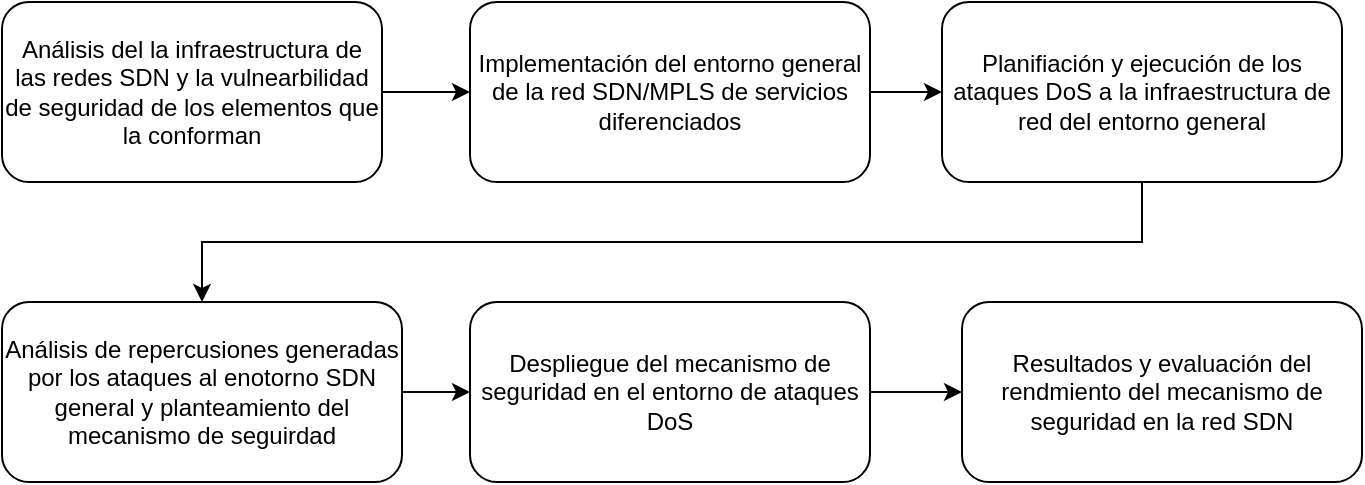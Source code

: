 <mxfile version="25.0.1">
  <diagram name="Página-1" id="FFMdGfwOoUpfTf8sLjiL">
    <mxGraphModel dx="875" dy="518" grid="1" gridSize="10" guides="1" tooltips="1" connect="1" arrows="1" fold="1" page="1" pageScale="1" pageWidth="827" pageHeight="1169" math="0" shadow="0">
      <root>
        <mxCell id="0" />
        <mxCell id="1" parent="0" />
        <mxCell id="oz5PeP0d_qX-T1ShCsJo-3" value="" style="edgeStyle=orthogonalEdgeStyle;rounded=0;orthogonalLoop=1;jettySize=auto;html=1;" edge="1" parent="1" source="oz5PeP0d_qX-T1ShCsJo-1" target="oz5PeP0d_qX-T1ShCsJo-2">
          <mxGeometry relative="1" as="geometry" />
        </mxCell>
        <mxCell id="oz5PeP0d_qX-T1ShCsJo-1" value="Análisis del la infraestructura de las redes SDN y la vulnearbilidad de seguridad de los elementos que la conforman" style="rounded=1;whiteSpace=wrap;html=1;" vertex="1" parent="1">
          <mxGeometry x="80" y="180" width="190" height="90" as="geometry" />
        </mxCell>
        <mxCell id="oz5PeP0d_qX-T1ShCsJo-5" value="" style="edgeStyle=orthogonalEdgeStyle;rounded=0;orthogonalLoop=1;jettySize=auto;html=1;" edge="1" parent="1" source="oz5PeP0d_qX-T1ShCsJo-2" target="oz5PeP0d_qX-T1ShCsJo-4">
          <mxGeometry relative="1" as="geometry" />
        </mxCell>
        <mxCell id="oz5PeP0d_qX-T1ShCsJo-2" value="Implementación del entorno general de la red SDN/MPLS de servicios diferenciados" style="rounded=1;whiteSpace=wrap;html=1;" vertex="1" parent="1">
          <mxGeometry x="314" y="180" width="200" height="90" as="geometry" />
        </mxCell>
        <mxCell id="oz5PeP0d_qX-T1ShCsJo-7" style="edgeStyle=orthogonalEdgeStyle;rounded=0;orthogonalLoop=1;jettySize=auto;html=1;entryX=0.5;entryY=0;entryDx=0;entryDy=0;" edge="1" parent="1" source="oz5PeP0d_qX-T1ShCsJo-4" target="oz5PeP0d_qX-T1ShCsJo-6">
          <mxGeometry relative="1" as="geometry">
            <Array as="points">
              <mxPoint x="650" y="300" />
              <mxPoint x="180" y="300" />
            </Array>
          </mxGeometry>
        </mxCell>
        <mxCell id="oz5PeP0d_qX-T1ShCsJo-4" value="Planifiación y ejecución de los ataques DoS a la infraestructura de red del entorno general" style="rounded=1;whiteSpace=wrap;html=1;" vertex="1" parent="1">
          <mxGeometry x="550" y="180" width="200" height="90" as="geometry" />
        </mxCell>
        <mxCell id="oz5PeP0d_qX-T1ShCsJo-10" value="" style="edgeStyle=orthogonalEdgeStyle;rounded=0;orthogonalLoop=1;jettySize=auto;html=1;" edge="1" parent="1" source="oz5PeP0d_qX-T1ShCsJo-6" target="oz5PeP0d_qX-T1ShCsJo-8">
          <mxGeometry relative="1" as="geometry" />
        </mxCell>
        <mxCell id="oz5PeP0d_qX-T1ShCsJo-6" value="Análisis de repercusiones generadas por los ataques al enotorno SDN general y planteamiento del mecanismo de seguirdad" style="rounded=1;whiteSpace=wrap;html=1;" vertex="1" parent="1">
          <mxGeometry x="80" y="330" width="200" height="90" as="geometry" />
        </mxCell>
        <mxCell id="oz5PeP0d_qX-T1ShCsJo-11" value="" style="edgeStyle=orthogonalEdgeStyle;rounded=0;orthogonalLoop=1;jettySize=auto;html=1;" edge="1" parent="1" source="oz5PeP0d_qX-T1ShCsJo-8" target="oz5PeP0d_qX-T1ShCsJo-9">
          <mxGeometry relative="1" as="geometry" />
        </mxCell>
        <mxCell id="oz5PeP0d_qX-T1ShCsJo-8" value="Despliegue del mecanismo de seguridad en el entorno de ataques DoS" style="rounded=1;whiteSpace=wrap;html=1;" vertex="1" parent="1">
          <mxGeometry x="314" y="330" width="200" height="90" as="geometry" />
        </mxCell>
        <mxCell id="oz5PeP0d_qX-T1ShCsJo-9" value="Resultados y evaluación del rendmiento del mecanismo de seguridad en la red SDN" style="rounded=1;whiteSpace=wrap;html=1;" vertex="1" parent="1">
          <mxGeometry x="560" y="330" width="200" height="90" as="geometry" />
        </mxCell>
      </root>
    </mxGraphModel>
  </diagram>
</mxfile>
